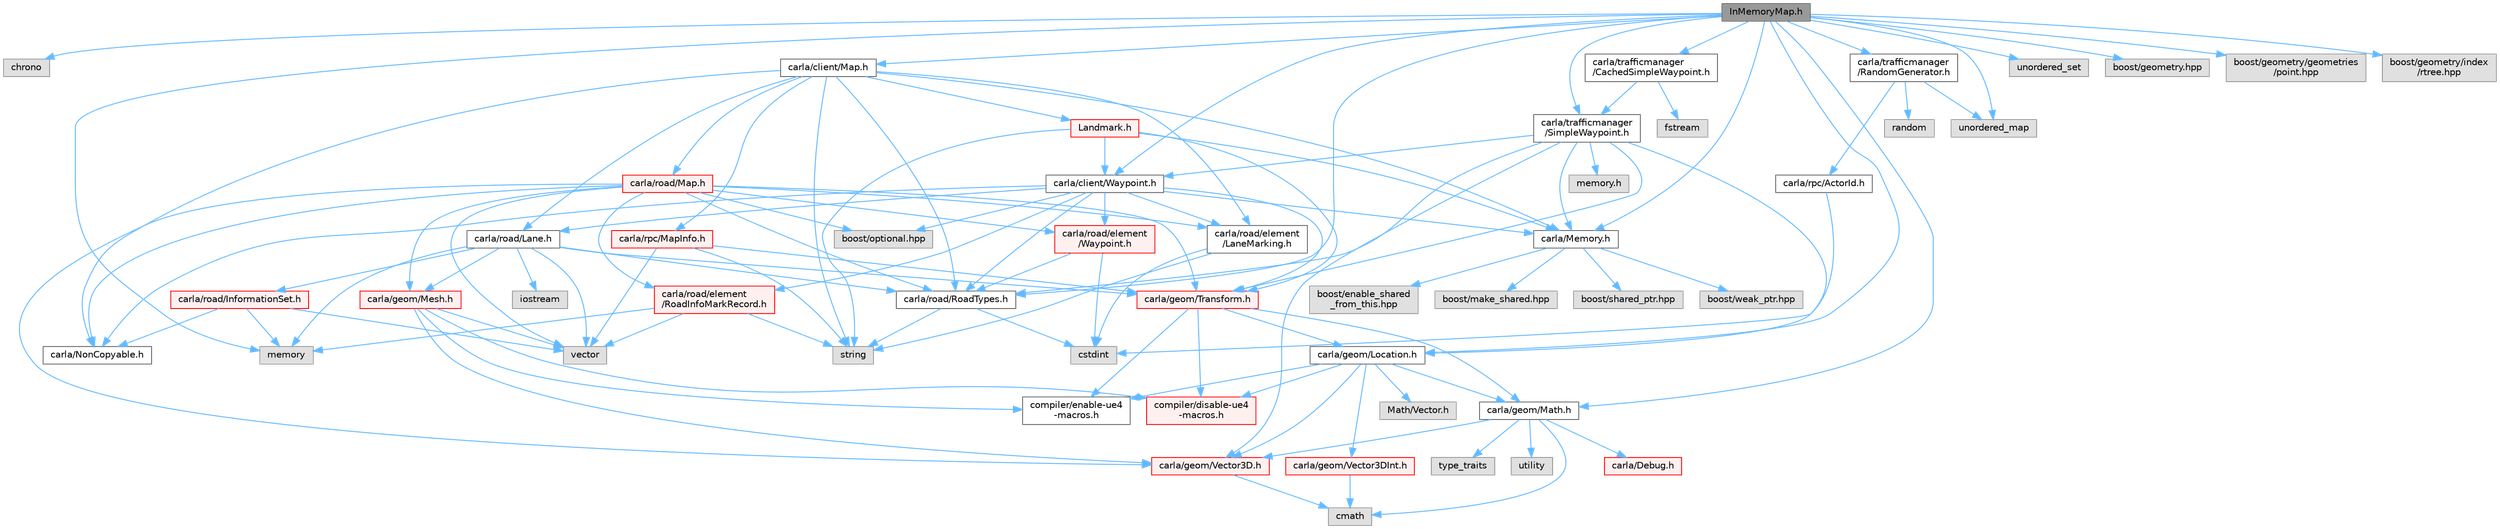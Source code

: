 digraph "InMemoryMap.h"
{
 // INTERACTIVE_SVG=YES
 // LATEX_PDF_SIZE
  bgcolor="transparent";
  edge [fontname=Helvetica,fontsize=10,labelfontname=Helvetica,labelfontsize=10];
  node [fontname=Helvetica,fontsize=10,shape=box,height=0.2,width=0.4];
  Node1 [id="Node000001",label="InMemoryMap.h",height=0.2,width=0.4,color="gray40", fillcolor="grey60", style="filled", fontcolor="black",tooltip=" "];
  Node1 -> Node2 [id="edge1_Node000001_Node000002",color="steelblue1",style="solid",tooltip=" "];
  Node2 [id="Node000002",label="chrono",height=0.2,width=0.4,color="grey60", fillcolor="#E0E0E0", style="filled",tooltip=" "];
  Node1 -> Node3 [id="edge2_Node000001_Node000003",color="steelblue1",style="solid",tooltip=" "];
  Node3 [id="Node000003",label="memory",height=0.2,width=0.4,color="grey60", fillcolor="#E0E0E0", style="filled",tooltip=" "];
  Node1 -> Node4 [id="edge3_Node000001_Node000004",color="steelblue1",style="solid",tooltip=" "];
  Node4 [id="Node000004",label="unordered_map",height=0.2,width=0.4,color="grey60", fillcolor="#E0E0E0", style="filled",tooltip=" "];
  Node1 -> Node5 [id="edge4_Node000001_Node000005",color="steelblue1",style="solid",tooltip=" "];
  Node5 [id="Node000005",label="unordered_set",height=0.2,width=0.4,color="grey60", fillcolor="#E0E0E0", style="filled",tooltip=" "];
  Node1 -> Node6 [id="edge5_Node000001_Node000006",color="steelblue1",style="solid",tooltip=" "];
  Node6 [id="Node000006",label="boost/geometry.hpp",height=0.2,width=0.4,color="grey60", fillcolor="#E0E0E0", style="filled",tooltip=" "];
  Node1 -> Node7 [id="edge6_Node000001_Node000007",color="steelblue1",style="solid",tooltip=" "];
  Node7 [id="Node000007",label="boost/geometry/geometries\l/point.hpp",height=0.2,width=0.4,color="grey60", fillcolor="#E0E0E0", style="filled",tooltip=" "];
  Node1 -> Node8 [id="edge7_Node000001_Node000008",color="steelblue1",style="solid",tooltip=" "];
  Node8 [id="Node000008",label="boost/geometry/index\l/rtree.hpp",height=0.2,width=0.4,color="grey60", fillcolor="#E0E0E0", style="filled",tooltip=" "];
  Node1 -> Node9 [id="edge8_Node000001_Node000009",color="steelblue1",style="solid",tooltip=" "];
  Node9 [id="Node000009",label="carla/client/Map.h",height=0.2,width=0.4,color="grey40", fillcolor="white", style="filled",URL="$d4/d9d/client_2Map_8h.html",tooltip=" "];
  Node9 -> Node10 [id="edge9_Node000009_Node000010",color="steelblue1",style="solid",tooltip=" "];
  Node10 [id="Node000010",label="carla/Memory.h",height=0.2,width=0.4,color="grey40", fillcolor="white", style="filled",URL="$de/d5c/Memory_8h.html",tooltip=" "];
  Node10 -> Node11 [id="edge10_Node000010_Node000011",color="steelblue1",style="solid",tooltip=" "];
  Node11 [id="Node000011",label="boost/enable_shared\l_from_this.hpp",height=0.2,width=0.4,color="grey60", fillcolor="#E0E0E0", style="filled",tooltip=" "];
  Node10 -> Node12 [id="edge11_Node000010_Node000012",color="steelblue1",style="solid",tooltip=" "];
  Node12 [id="Node000012",label="boost/make_shared.hpp",height=0.2,width=0.4,color="grey60", fillcolor="#E0E0E0", style="filled",tooltip=" "];
  Node10 -> Node13 [id="edge12_Node000010_Node000013",color="steelblue1",style="solid",tooltip=" "];
  Node13 [id="Node000013",label="boost/shared_ptr.hpp",height=0.2,width=0.4,color="grey60", fillcolor="#E0E0E0", style="filled",tooltip=" "];
  Node10 -> Node14 [id="edge13_Node000010_Node000014",color="steelblue1",style="solid",tooltip=" "];
  Node14 [id="Node000014",label="boost/weak_ptr.hpp",height=0.2,width=0.4,color="grey60", fillcolor="#E0E0E0", style="filled",tooltip=" "];
  Node9 -> Node15 [id="edge14_Node000009_Node000015",color="steelblue1",style="solid",tooltip=" "];
  Node15 [id="Node000015",label="carla/NonCopyable.h",height=0.2,width=0.4,color="grey40", fillcolor="white", style="filled",URL="$d4/dd8/LibCarla_2source_2carla_2NonCopyable_8h.html",tooltip=" "];
  Node9 -> Node16 [id="edge15_Node000009_Node000016",color="steelblue1",style="solid",tooltip=" "];
  Node16 [id="Node000016",label="carla/road/element\l/LaneMarking.h",height=0.2,width=0.4,color="grey40", fillcolor="white", style="filled",URL="$d5/d4c/LaneMarking_8h.html",tooltip=" "];
  Node16 -> Node17 [id="edge16_Node000016_Node000017",color="steelblue1",style="solid",tooltip=" "];
  Node17 [id="Node000017",label="cstdint",height=0.2,width=0.4,color="grey60", fillcolor="#E0E0E0", style="filled",tooltip=" "];
  Node16 -> Node18 [id="edge17_Node000016_Node000018",color="steelblue1",style="solid",tooltip=" "];
  Node18 [id="Node000018",label="string",height=0.2,width=0.4,color="grey60", fillcolor="#E0E0E0", style="filled",tooltip=" "];
  Node9 -> Node19 [id="edge18_Node000009_Node000019",color="steelblue1",style="solid",tooltip=" "];
  Node19 [id="Node000019",label="carla/road/Lane.h",height=0.2,width=0.4,color="grey40", fillcolor="white", style="filled",URL="$d8/d27/Lane_8h.html",tooltip=" "];
  Node19 -> Node20 [id="edge19_Node000019_Node000020",color="steelblue1",style="solid",tooltip=" "];
  Node20 [id="Node000020",label="carla/geom/Mesh.h",height=0.2,width=0.4,color="red", fillcolor="#FFF0F0", style="filled",URL="$d9/d31/Mesh_8h.html",tooltip=" "];
  Node20 -> Node21 [id="edge20_Node000020_Node000021",color="steelblue1",style="solid",tooltip=" "];
  Node21 [id="Node000021",label="vector",height=0.2,width=0.4,color="grey60", fillcolor="#E0E0E0", style="filled",tooltip=" "];
  Node20 -> Node22 [id="edge21_Node000020_Node000022",color="steelblue1",style="solid",tooltip=" "];
  Node22 [id="Node000022",label="carla/geom/Vector3D.h",height=0.2,width=0.4,color="red", fillcolor="#FFF0F0", style="filled",URL="$de/d70/geom_2Vector3D_8h.html",tooltip=" "];
  Node22 -> Node36 [id="edge22_Node000022_Node000036",color="steelblue1",style="solid",tooltip=" "];
  Node36 [id="Node000036",label="cmath",height=0.2,width=0.4,color="grey60", fillcolor="#E0E0E0", style="filled",tooltip=" "];
  Node20 -> Node38 [id="edge23_Node000020_Node000038",color="steelblue1",style="solid",tooltip=" "];
  Node38 [id="Node000038",label="compiler/enable-ue4\l-macros.h",height=0.2,width=0.4,color="grey40", fillcolor="white", style="filled",URL="$d9/da2/enable-ue4-macros_8h.html",tooltip=" "];
  Node20 -> Node41 [id="edge24_Node000020_Node000041",color="steelblue1",style="solid",tooltip=" "];
  Node41 [id="Node000041",label="compiler/disable-ue4\l-macros.h",height=0.2,width=0.4,color="red", fillcolor="#FFF0F0", style="filled",URL="$d2/d02/disable-ue4-macros_8h.html",tooltip=" "];
  Node19 -> Node46 [id="edge25_Node000019_Node000046",color="steelblue1",style="solid",tooltip=" "];
  Node46 [id="Node000046",label="carla/geom/Transform.h",height=0.2,width=0.4,color="red", fillcolor="#FFF0F0", style="filled",URL="$de/d17/geom_2Transform_8h.html",tooltip=" "];
  Node46 -> Node47 [id="edge26_Node000046_Node000047",color="steelblue1",style="solid",tooltip=" "];
  Node47 [id="Node000047",label="carla/geom/Location.h",height=0.2,width=0.4,color="grey40", fillcolor="white", style="filled",URL="$d9/d8b/geom_2Location_8h.html",tooltip=" "];
  Node47 -> Node22 [id="edge27_Node000047_Node000022",color="steelblue1",style="solid",tooltip=" "];
  Node47 -> Node48 [id="edge28_Node000047_Node000048",color="steelblue1",style="solid",tooltip=" "];
  Node48 [id="Node000048",label="carla/geom/Vector3DInt.h",height=0.2,width=0.4,color="red", fillcolor="#FFF0F0", style="filled",URL="$d1/da4/Vector3DInt_8h.html",tooltip=" "];
  Node48 -> Node36 [id="edge29_Node000048_Node000036",color="steelblue1",style="solid",tooltip=" "];
  Node47 -> Node49 [id="edge30_Node000047_Node000049",color="steelblue1",style="solid",tooltip=" "];
  Node49 [id="Node000049",label="carla/geom/Math.h",height=0.2,width=0.4,color="grey40", fillcolor="white", style="filled",URL="$db/d8a/Math_8h.html",tooltip=" "];
  Node49 -> Node25 [id="edge31_Node000049_Node000025",color="steelblue1",style="solid",tooltip=" "];
  Node25 [id="Node000025",label="carla/Debug.h",height=0.2,width=0.4,color="red", fillcolor="#FFF0F0", style="filled",URL="$d4/deb/Debug_8h.html",tooltip=" "];
  Node49 -> Node22 [id="edge32_Node000049_Node000022",color="steelblue1",style="solid",tooltip=" "];
  Node49 -> Node36 [id="edge33_Node000049_Node000036",color="steelblue1",style="solid",tooltip=" "];
  Node49 -> Node34 [id="edge34_Node000049_Node000034",color="steelblue1",style="solid",tooltip=" "];
  Node34 [id="Node000034",label="type_traits",height=0.2,width=0.4,color="grey60", fillcolor="#E0E0E0", style="filled",tooltip=" "];
  Node49 -> Node50 [id="edge35_Node000049_Node000050",color="steelblue1",style="solid",tooltip=" "];
  Node50 [id="Node000050",label="utility",height=0.2,width=0.4,color="grey60", fillcolor="#E0E0E0", style="filled",tooltip=" "];
  Node47 -> Node38 [id="edge36_Node000047_Node000038",color="steelblue1",style="solid",tooltip=" "];
  Node47 -> Node51 [id="edge37_Node000047_Node000051",color="steelblue1",style="solid",tooltip=" "];
  Node51 [id="Node000051",label="Math/Vector.h",height=0.2,width=0.4,color="grey60", fillcolor="#E0E0E0", style="filled",tooltip=" "];
  Node47 -> Node41 [id="edge38_Node000047_Node000041",color="steelblue1",style="solid",tooltip=" "];
  Node46 -> Node49 [id="edge39_Node000046_Node000049",color="steelblue1",style="solid",tooltip=" "];
  Node46 -> Node38 [id="edge40_Node000046_Node000038",color="steelblue1",style="solid",tooltip=" "];
  Node46 -> Node41 [id="edge41_Node000046_Node000041",color="steelblue1",style="solid",tooltip=" "];
  Node19 -> Node55 [id="edge42_Node000019_Node000055",color="steelblue1",style="solid",tooltip=" "];
  Node55 [id="Node000055",label="carla/road/InformationSet.h",height=0.2,width=0.4,color="red", fillcolor="#FFF0F0", style="filled",URL="$d2/d56/InformationSet_8h.html",tooltip=" "];
  Node55 -> Node15 [id="edge43_Node000055_Node000015",color="steelblue1",style="solid",tooltip=" "];
  Node55 -> Node21 [id="edge44_Node000055_Node000021",color="steelblue1",style="solid",tooltip=" "];
  Node55 -> Node3 [id="edge45_Node000055_Node000003",color="steelblue1",style="solid",tooltip=" "];
  Node19 -> Node64 [id="edge46_Node000019_Node000064",color="steelblue1",style="solid",tooltip=" "];
  Node64 [id="Node000064",label="carla/road/RoadTypes.h",height=0.2,width=0.4,color="grey40", fillcolor="white", style="filled",URL="$d6/dbb/RoadTypes_8h.html",tooltip=" "];
  Node64 -> Node17 [id="edge47_Node000064_Node000017",color="steelblue1",style="solid",tooltip=" "];
  Node64 -> Node18 [id="edge48_Node000064_Node000018",color="steelblue1",style="solid",tooltip=" "];
  Node19 -> Node21 [id="edge49_Node000019_Node000021",color="steelblue1",style="solid",tooltip=" "];
  Node19 -> Node31 [id="edge50_Node000019_Node000031",color="steelblue1",style="solid",tooltip=" "];
  Node31 [id="Node000031",label="iostream",height=0.2,width=0.4,color="grey60", fillcolor="#E0E0E0", style="filled",tooltip=" "];
  Node19 -> Node3 [id="edge51_Node000019_Node000003",color="steelblue1",style="solid",tooltip=" "];
  Node9 -> Node65 [id="edge52_Node000009_Node000065",color="steelblue1",style="solid",tooltip=" "];
  Node65 [id="Node000065",label="carla/road/Map.h",height=0.2,width=0.4,color="red", fillcolor="#FFF0F0", style="filled",URL="$df/d64/road_2Map_8h.html",tooltip=" "];
  Node65 -> Node20 [id="edge53_Node000065_Node000020",color="steelblue1",style="solid",tooltip=" "];
  Node65 -> Node46 [id="edge54_Node000065_Node000046",color="steelblue1",style="solid",tooltip=" "];
  Node65 -> Node15 [id="edge55_Node000065_Node000015",color="steelblue1",style="solid",tooltip=" "];
  Node65 -> Node16 [id="edge56_Node000065_Node000016",color="steelblue1",style="solid",tooltip=" "];
  Node65 -> Node67 [id="edge57_Node000065_Node000067",color="steelblue1",style="solid",tooltip=" "];
  Node67 [id="Node000067",label="carla/road/element\l/RoadInfoMarkRecord.h",height=0.2,width=0.4,color="red", fillcolor="#FFF0F0", style="filled",URL="$dd/d32/RoadInfoMarkRecord_8h.html",tooltip=" "];
  Node67 -> Node18 [id="edge58_Node000067_Node000018",color="steelblue1",style="solid",tooltip=" "];
  Node67 -> Node21 [id="edge59_Node000067_Node000021",color="steelblue1",style="solid",tooltip=" "];
  Node67 -> Node3 [id="edge60_Node000067_Node000003",color="steelblue1",style="solid",tooltip=" "];
  Node65 -> Node69 [id="edge61_Node000065_Node000069",color="steelblue1",style="solid",tooltip=" "];
  Node69 [id="Node000069",label="carla/road/element\l/Waypoint.h",height=0.2,width=0.4,color="red", fillcolor="#FFF0F0", style="filled",URL="$d3/dbb/road_2element_2Waypoint_8h.html",tooltip=" "];
  Node69 -> Node64 [id="edge62_Node000069_Node000064",color="steelblue1",style="solid",tooltip=" "];
  Node69 -> Node17 [id="edge63_Node000069_Node000017",color="steelblue1",style="solid",tooltip=" "];
  Node65 -> Node64 [id="edge64_Node000065_Node000064",color="steelblue1",style="solid",tooltip=" "];
  Node65 -> Node22 [id="edge65_Node000065_Node000022",color="steelblue1",style="solid",tooltip=" "];
  Node65 -> Node91 [id="edge66_Node000065_Node000091",color="steelblue1",style="solid",tooltip=" "];
  Node91 [id="Node000091",label="boost/optional.hpp",height=0.2,width=0.4,color="grey60", fillcolor="#E0E0E0", style="filled",tooltip=" "];
  Node65 -> Node21 [id="edge67_Node000065_Node000021",color="steelblue1",style="solid",tooltip=" "];
  Node9 -> Node64 [id="edge68_Node000009_Node000064",color="steelblue1",style="solid",tooltip=" "];
  Node9 -> Node92 [id="edge69_Node000009_Node000092",color="steelblue1",style="solid",tooltip=" "];
  Node92 [id="Node000092",label="carla/rpc/MapInfo.h",height=0.2,width=0.4,color="red", fillcolor="#FFF0F0", style="filled",URL="$d8/d5a/MapInfo_8h.html",tooltip=" "];
  Node92 -> Node46 [id="edge70_Node000092_Node000046",color="steelblue1",style="solid",tooltip=" "];
  Node92 -> Node18 [id="edge71_Node000092_Node000018",color="steelblue1",style="solid",tooltip=" "];
  Node92 -> Node21 [id="edge72_Node000092_Node000021",color="steelblue1",style="solid",tooltip=" "];
  Node9 -> Node93 [id="edge73_Node000009_Node000093",color="steelblue1",style="solid",tooltip=" "];
  Node93 [id="Node000093",label="Landmark.h",height=0.2,width=0.4,color="red", fillcolor="#FFF0F0", style="filled",URL="$db/d18/Landmark_8h.html",tooltip=" "];
  Node93 -> Node10 [id="edge74_Node000093_Node000010",color="steelblue1",style="solid",tooltip=" "];
  Node93 -> Node94 [id="edge75_Node000093_Node000094",color="steelblue1",style="solid",tooltip=" "];
  Node94 [id="Node000094",label="carla/client/Waypoint.h",height=0.2,width=0.4,color="grey40", fillcolor="white", style="filled",URL="$d0/d47/client_2Waypoint_8h.html",tooltip=" "];
  Node94 -> Node10 [id="edge76_Node000094_Node000010",color="steelblue1",style="solid",tooltip=" "];
  Node94 -> Node15 [id="edge77_Node000094_Node000015",color="steelblue1",style="solid",tooltip=" "];
  Node94 -> Node46 [id="edge78_Node000094_Node000046",color="steelblue1",style="solid",tooltip=" "];
  Node94 -> Node16 [id="edge79_Node000094_Node000016",color="steelblue1",style="solid",tooltip=" "];
  Node94 -> Node67 [id="edge80_Node000094_Node000067",color="steelblue1",style="solid",tooltip=" "];
  Node94 -> Node69 [id="edge81_Node000094_Node000069",color="steelblue1",style="solid",tooltip=" "];
  Node94 -> Node19 [id="edge82_Node000094_Node000019",color="steelblue1",style="solid",tooltip=" "];
  Node94 -> Node64 [id="edge83_Node000094_Node000064",color="steelblue1",style="solid",tooltip=" "];
  Node94 -> Node91 [id="edge84_Node000094_Node000091",color="steelblue1",style="solid",tooltip=" "];
  Node93 -> Node46 [id="edge85_Node000093_Node000046",color="steelblue1",style="solid",tooltip=" "];
  Node93 -> Node18 [id="edge86_Node000093_Node000018",color="steelblue1",style="solid",tooltip=" "];
  Node9 -> Node18 [id="edge87_Node000009_Node000018",color="steelblue1",style="solid",tooltip=" "];
  Node1 -> Node94 [id="edge88_Node000001_Node000094",color="steelblue1",style="solid",tooltip=" "];
  Node1 -> Node47 [id="edge89_Node000001_Node000047",color="steelblue1",style="solid",tooltip=" "];
  Node1 -> Node49 [id="edge90_Node000001_Node000049",color="steelblue1",style="solid",tooltip=" "];
  Node1 -> Node10 [id="edge91_Node000001_Node000010",color="steelblue1",style="solid",tooltip=" "];
  Node1 -> Node64 [id="edge92_Node000001_Node000064",color="steelblue1",style="solid",tooltip=" "];
  Node1 -> Node96 [id="edge93_Node000001_Node000096",color="steelblue1",style="solid",tooltip=" "];
  Node96 [id="Node000096",label="carla/trafficmanager\l/RandomGenerator.h",height=0.2,width=0.4,color="grey40", fillcolor="white", style="filled",URL="$db/d7f/RandomGenerator_8h.html",tooltip=" "];
  Node96 -> Node97 [id="edge94_Node000096_Node000097",color="steelblue1",style="solid",tooltip=" "];
  Node97 [id="Node000097",label="random",height=0.2,width=0.4,color="grey60", fillcolor="#E0E0E0", style="filled",tooltip=" "];
  Node96 -> Node4 [id="edge95_Node000096_Node000004",color="steelblue1",style="solid",tooltip=" "];
  Node96 -> Node98 [id="edge96_Node000096_Node000098",color="steelblue1",style="solid",tooltip=" "];
  Node98 [id="Node000098",label="carla/rpc/ActorId.h",height=0.2,width=0.4,color="grey40", fillcolor="white", style="filled",URL="$d3/d89/ActorId_8h.html",tooltip=" "];
  Node98 -> Node17 [id="edge97_Node000098_Node000017",color="steelblue1",style="solid",tooltip=" "];
  Node1 -> Node99 [id="edge98_Node000001_Node000099",color="steelblue1",style="solid",tooltip=" "];
  Node99 [id="Node000099",label="carla/trafficmanager\l/SimpleWaypoint.h",height=0.2,width=0.4,color="grey40", fillcolor="white", style="filled",URL="$d7/dd3/SimpleWaypoint_8h.html",tooltip=" "];
  Node99 -> Node100 [id="edge99_Node000099_Node000100",color="steelblue1",style="solid",tooltip=" "];
  Node100 [id="Node000100",label="memory.h",height=0.2,width=0.4,color="grey60", fillcolor="#E0E0E0", style="filled",tooltip=" "];
  Node99 -> Node94 [id="edge100_Node000099_Node000094",color="steelblue1",style="solid",tooltip=" "];
  Node99 -> Node47 [id="edge101_Node000099_Node000047",color="steelblue1",style="solid",tooltip=" "];
  Node99 -> Node46 [id="edge102_Node000099_Node000046",color="steelblue1",style="solid",tooltip=" "];
  Node99 -> Node22 [id="edge103_Node000099_Node000022",color="steelblue1",style="solid",tooltip=" "];
  Node99 -> Node10 [id="edge104_Node000099_Node000010",color="steelblue1",style="solid",tooltip=" "];
  Node99 -> Node64 [id="edge105_Node000099_Node000064",color="steelblue1",style="solid",tooltip=" "];
  Node1 -> Node101 [id="edge106_Node000001_Node000101",color="steelblue1",style="solid",tooltip=" "];
  Node101 [id="Node000101",label="carla/trafficmanager\l/CachedSimpleWaypoint.h",height=0.2,width=0.4,color="grey40", fillcolor="white", style="filled",URL="$d7/d9b/CachedSimpleWaypoint_8h.html",tooltip=" "];
  Node101 -> Node102 [id="edge107_Node000101_Node000102",color="steelblue1",style="solid",tooltip=" "];
  Node102 [id="Node000102",label="fstream",height=0.2,width=0.4,color="grey60", fillcolor="#E0E0E0", style="filled",tooltip=" "];
  Node101 -> Node99 [id="edge108_Node000101_Node000099",color="steelblue1",style="solid",tooltip=" "];
}
